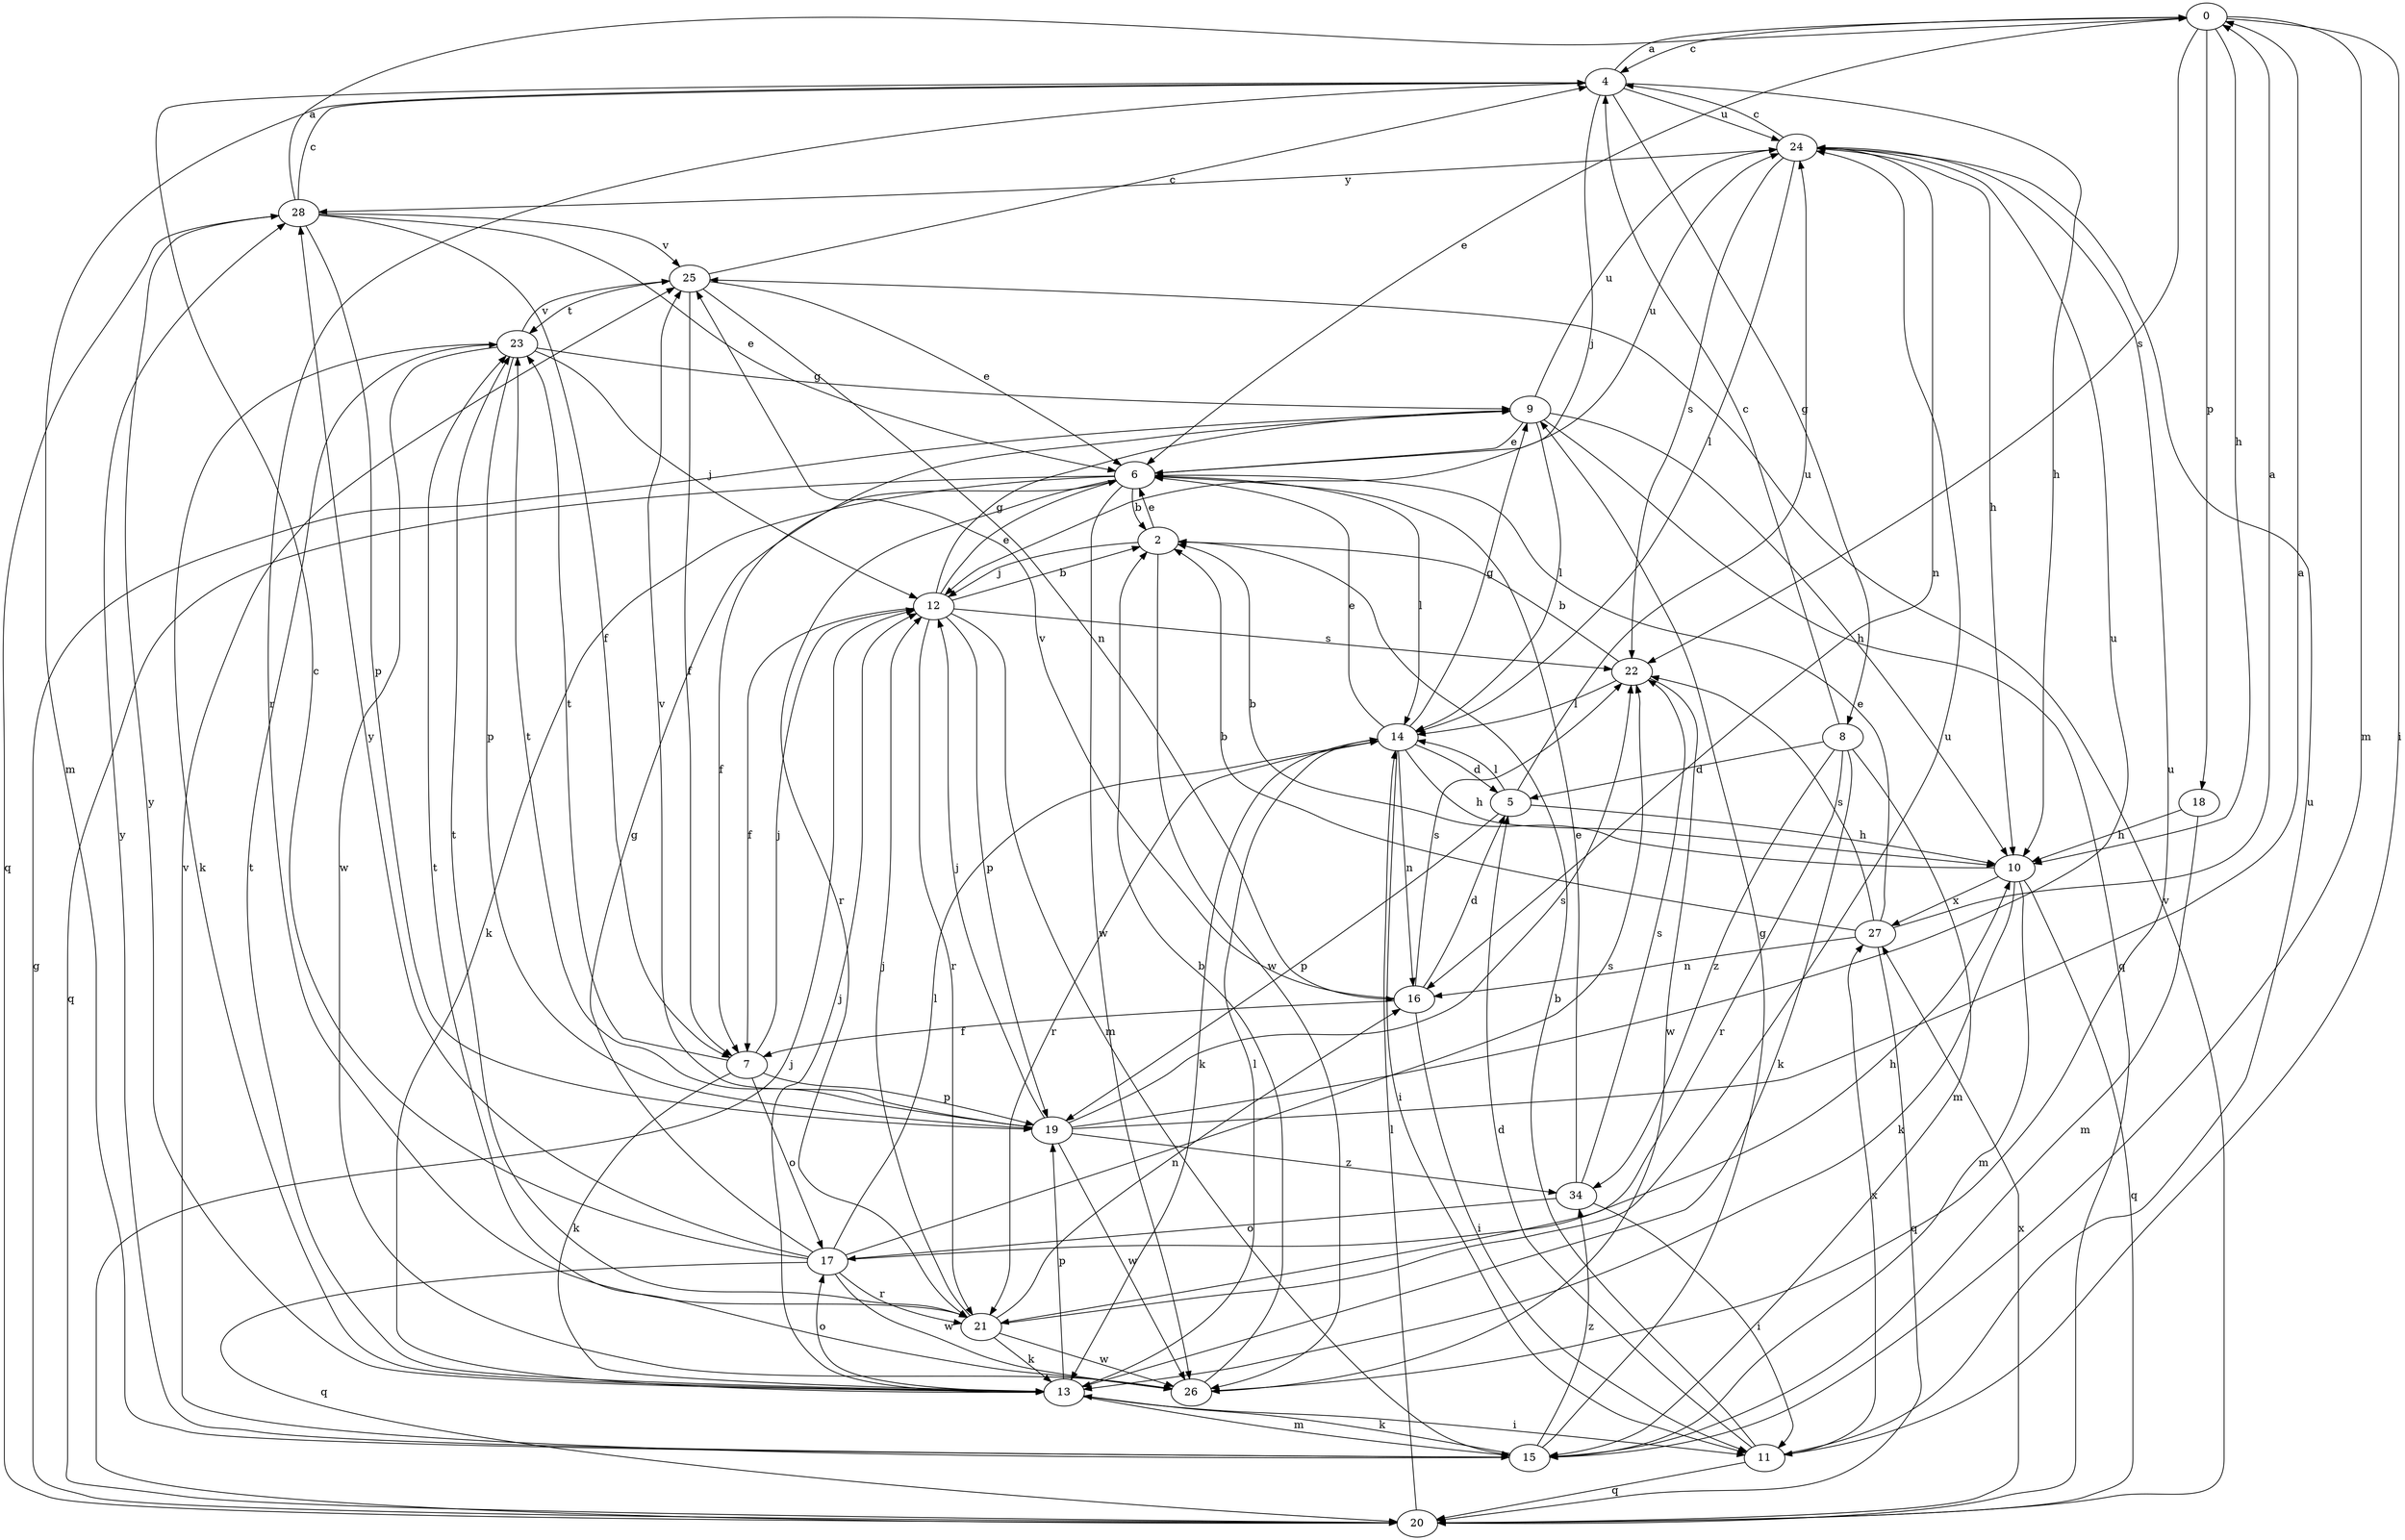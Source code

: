 strict digraph  {
0;
2;
4;
5;
6;
7;
8;
9;
10;
11;
12;
13;
14;
15;
16;
17;
18;
19;
20;
21;
22;
23;
24;
25;
26;
27;
28;
34;
0 -> 4  [label=c];
0 -> 6  [label=e];
0 -> 10  [label=h];
0 -> 11  [label=i];
0 -> 15  [label=m];
0 -> 18  [label=p];
0 -> 22  [label=s];
2 -> 6  [label=e];
2 -> 12  [label=j];
2 -> 26  [label=w];
4 -> 0  [label=a];
4 -> 8  [label=g];
4 -> 10  [label=h];
4 -> 12  [label=j];
4 -> 15  [label=m];
4 -> 21  [label=r];
4 -> 24  [label=u];
5 -> 10  [label=h];
5 -> 14  [label=l];
5 -> 19  [label=p];
5 -> 24  [label=u];
6 -> 2  [label=b];
6 -> 7  [label=f];
6 -> 13  [label=k];
6 -> 14  [label=l];
6 -> 20  [label=q];
6 -> 21  [label=r];
6 -> 24  [label=u];
6 -> 26  [label=w];
7 -> 12  [label=j];
7 -> 13  [label=k];
7 -> 17  [label=o];
7 -> 19  [label=p];
7 -> 23  [label=t];
8 -> 4  [label=c];
8 -> 5  [label=d];
8 -> 13  [label=k];
8 -> 15  [label=m];
8 -> 21  [label=r];
8 -> 34  [label=z];
9 -> 6  [label=e];
9 -> 10  [label=h];
9 -> 14  [label=l];
9 -> 20  [label=q];
9 -> 24  [label=u];
10 -> 2  [label=b];
10 -> 13  [label=k];
10 -> 15  [label=m];
10 -> 20  [label=q];
10 -> 27  [label=x];
11 -> 2  [label=b];
11 -> 5  [label=d];
11 -> 20  [label=q];
11 -> 24  [label=u];
11 -> 27  [label=x];
12 -> 2  [label=b];
12 -> 6  [label=e];
12 -> 7  [label=f];
12 -> 9  [label=g];
12 -> 15  [label=m];
12 -> 19  [label=p];
12 -> 21  [label=r];
12 -> 22  [label=s];
13 -> 11  [label=i];
13 -> 12  [label=j];
13 -> 14  [label=l];
13 -> 15  [label=m];
13 -> 17  [label=o];
13 -> 19  [label=p];
13 -> 23  [label=t];
13 -> 28  [label=y];
14 -> 5  [label=d];
14 -> 6  [label=e];
14 -> 9  [label=g];
14 -> 10  [label=h];
14 -> 11  [label=i];
14 -> 13  [label=k];
14 -> 16  [label=n];
14 -> 21  [label=r];
15 -> 9  [label=g];
15 -> 13  [label=k];
15 -> 25  [label=v];
15 -> 28  [label=y];
15 -> 34  [label=z];
16 -> 5  [label=d];
16 -> 7  [label=f];
16 -> 11  [label=i];
16 -> 22  [label=s];
16 -> 25  [label=v];
17 -> 4  [label=c];
17 -> 9  [label=g];
17 -> 10  [label=h];
17 -> 14  [label=l];
17 -> 20  [label=q];
17 -> 21  [label=r];
17 -> 22  [label=s];
17 -> 26  [label=w];
17 -> 28  [label=y];
18 -> 10  [label=h];
18 -> 15  [label=m];
19 -> 0  [label=a];
19 -> 12  [label=j];
19 -> 22  [label=s];
19 -> 23  [label=t];
19 -> 24  [label=u];
19 -> 25  [label=v];
19 -> 26  [label=w];
19 -> 34  [label=z];
20 -> 9  [label=g];
20 -> 12  [label=j];
20 -> 14  [label=l];
20 -> 25  [label=v];
20 -> 27  [label=x];
21 -> 12  [label=j];
21 -> 13  [label=k];
21 -> 16  [label=n];
21 -> 23  [label=t];
21 -> 24  [label=u];
21 -> 26  [label=w];
22 -> 2  [label=b];
22 -> 14  [label=l];
22 -> 26  [label=w];
23 -> 9  [label=g];
23 -> 12  [label=j];
23 -> 13  [label=k];
23 -> 19  [label=p];
23 -> 25  [label=v];
23 -> 26  [label=w];
24 -> 4  [label=c];
24 -> 10  [label=h];
24 -> 14  [label=l];
24 -> 16  [label=n];
24 -> 22  [label=s];
24 -> 28  [label=y];
25 -> 4  [label=c];
25 -> 6  [label=e];
25 -> 7  [label=f];
25 -> 16  [label=n];
25 -> 23  [label=t];
26 -> 2  [label=b];
26 -> 23  [label=t];
26 -> 24  [label=u];
27 -> 0  [label=a];
27 -> 2  [label=b];
27 -> 6  [label=e];
27 -> 16  [label=n];
27 -> 20  [label=q];
27 -> 22  [label=s];
28 -> 0  [label=a];
28 -> 4  [label=c];
28 -> 6  [label=e];
28 -> 7  [label=f];
28 -> 19  [label=p];
28 -> 20  [label=q];
28 -> 25  [label=v];
34 -> 6  [label=e];
34 -> 11  [label=i];
34 -> 17  [label=o];
34 -> 22  [label=s];
}
